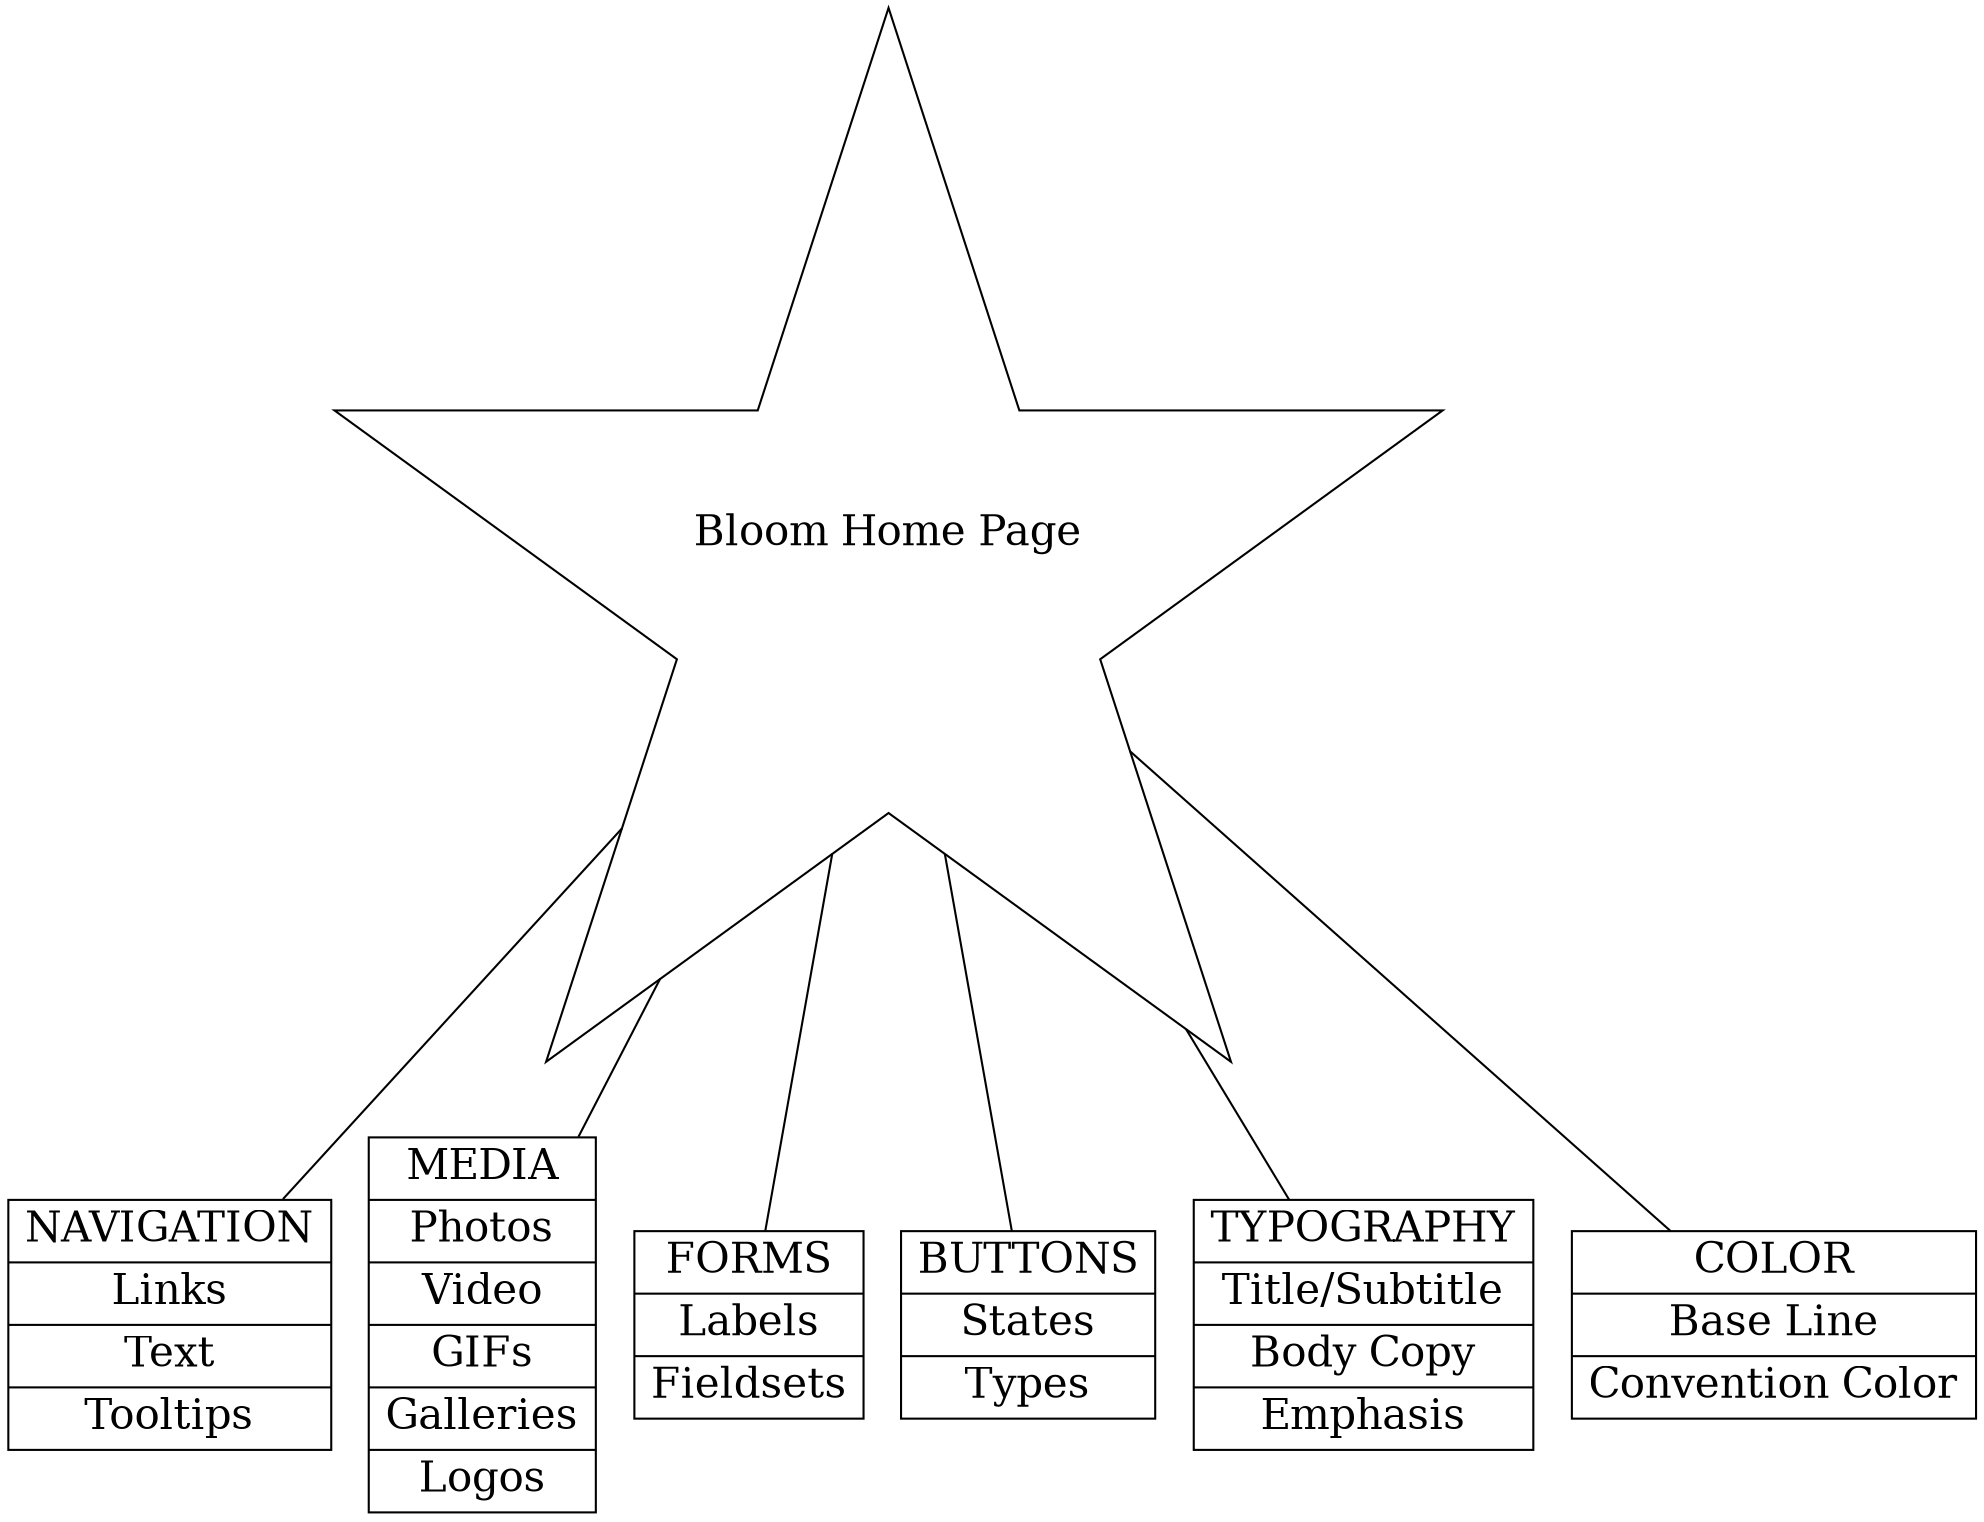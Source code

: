 graph graphme {
  a [label="Bloom Home Page" fontsize=20 shape=star]
  b [label="{<f0> NAVIGATION|<f1> Links|<f2> Text|<f3> Tooltips}" shape=record fontsize=20]
  c [label="{<f0> MEDIA|<f1> Photos|<f2> Video|<f3> GIFs|<f4> Galleries|<f5> Logos}" shape=record fontsize=20]
  d [label="{<f0> FORMS|<f1> Labels|<f2> Fieldsets}" shape=record fontsize=20]
  e [label="{<f0> BUTTONS|<f1> States|<f2> Types}" shape=record fontsize=20]
  f [label="{<f0> TYPOGRAPHY|<f1> Title/Subtitle|<f2> Body Copy|<f3> Emphasis}" shape=record fontsize=20]
  g [label="{<f0> COLOR|<f1> Base Line|<f2> Convention Color}" shape=record fontsize=20]


  a -- b;
  a -- c;
  a -- d;
  a -- e;
  a -- f;
  a -- g;
}
